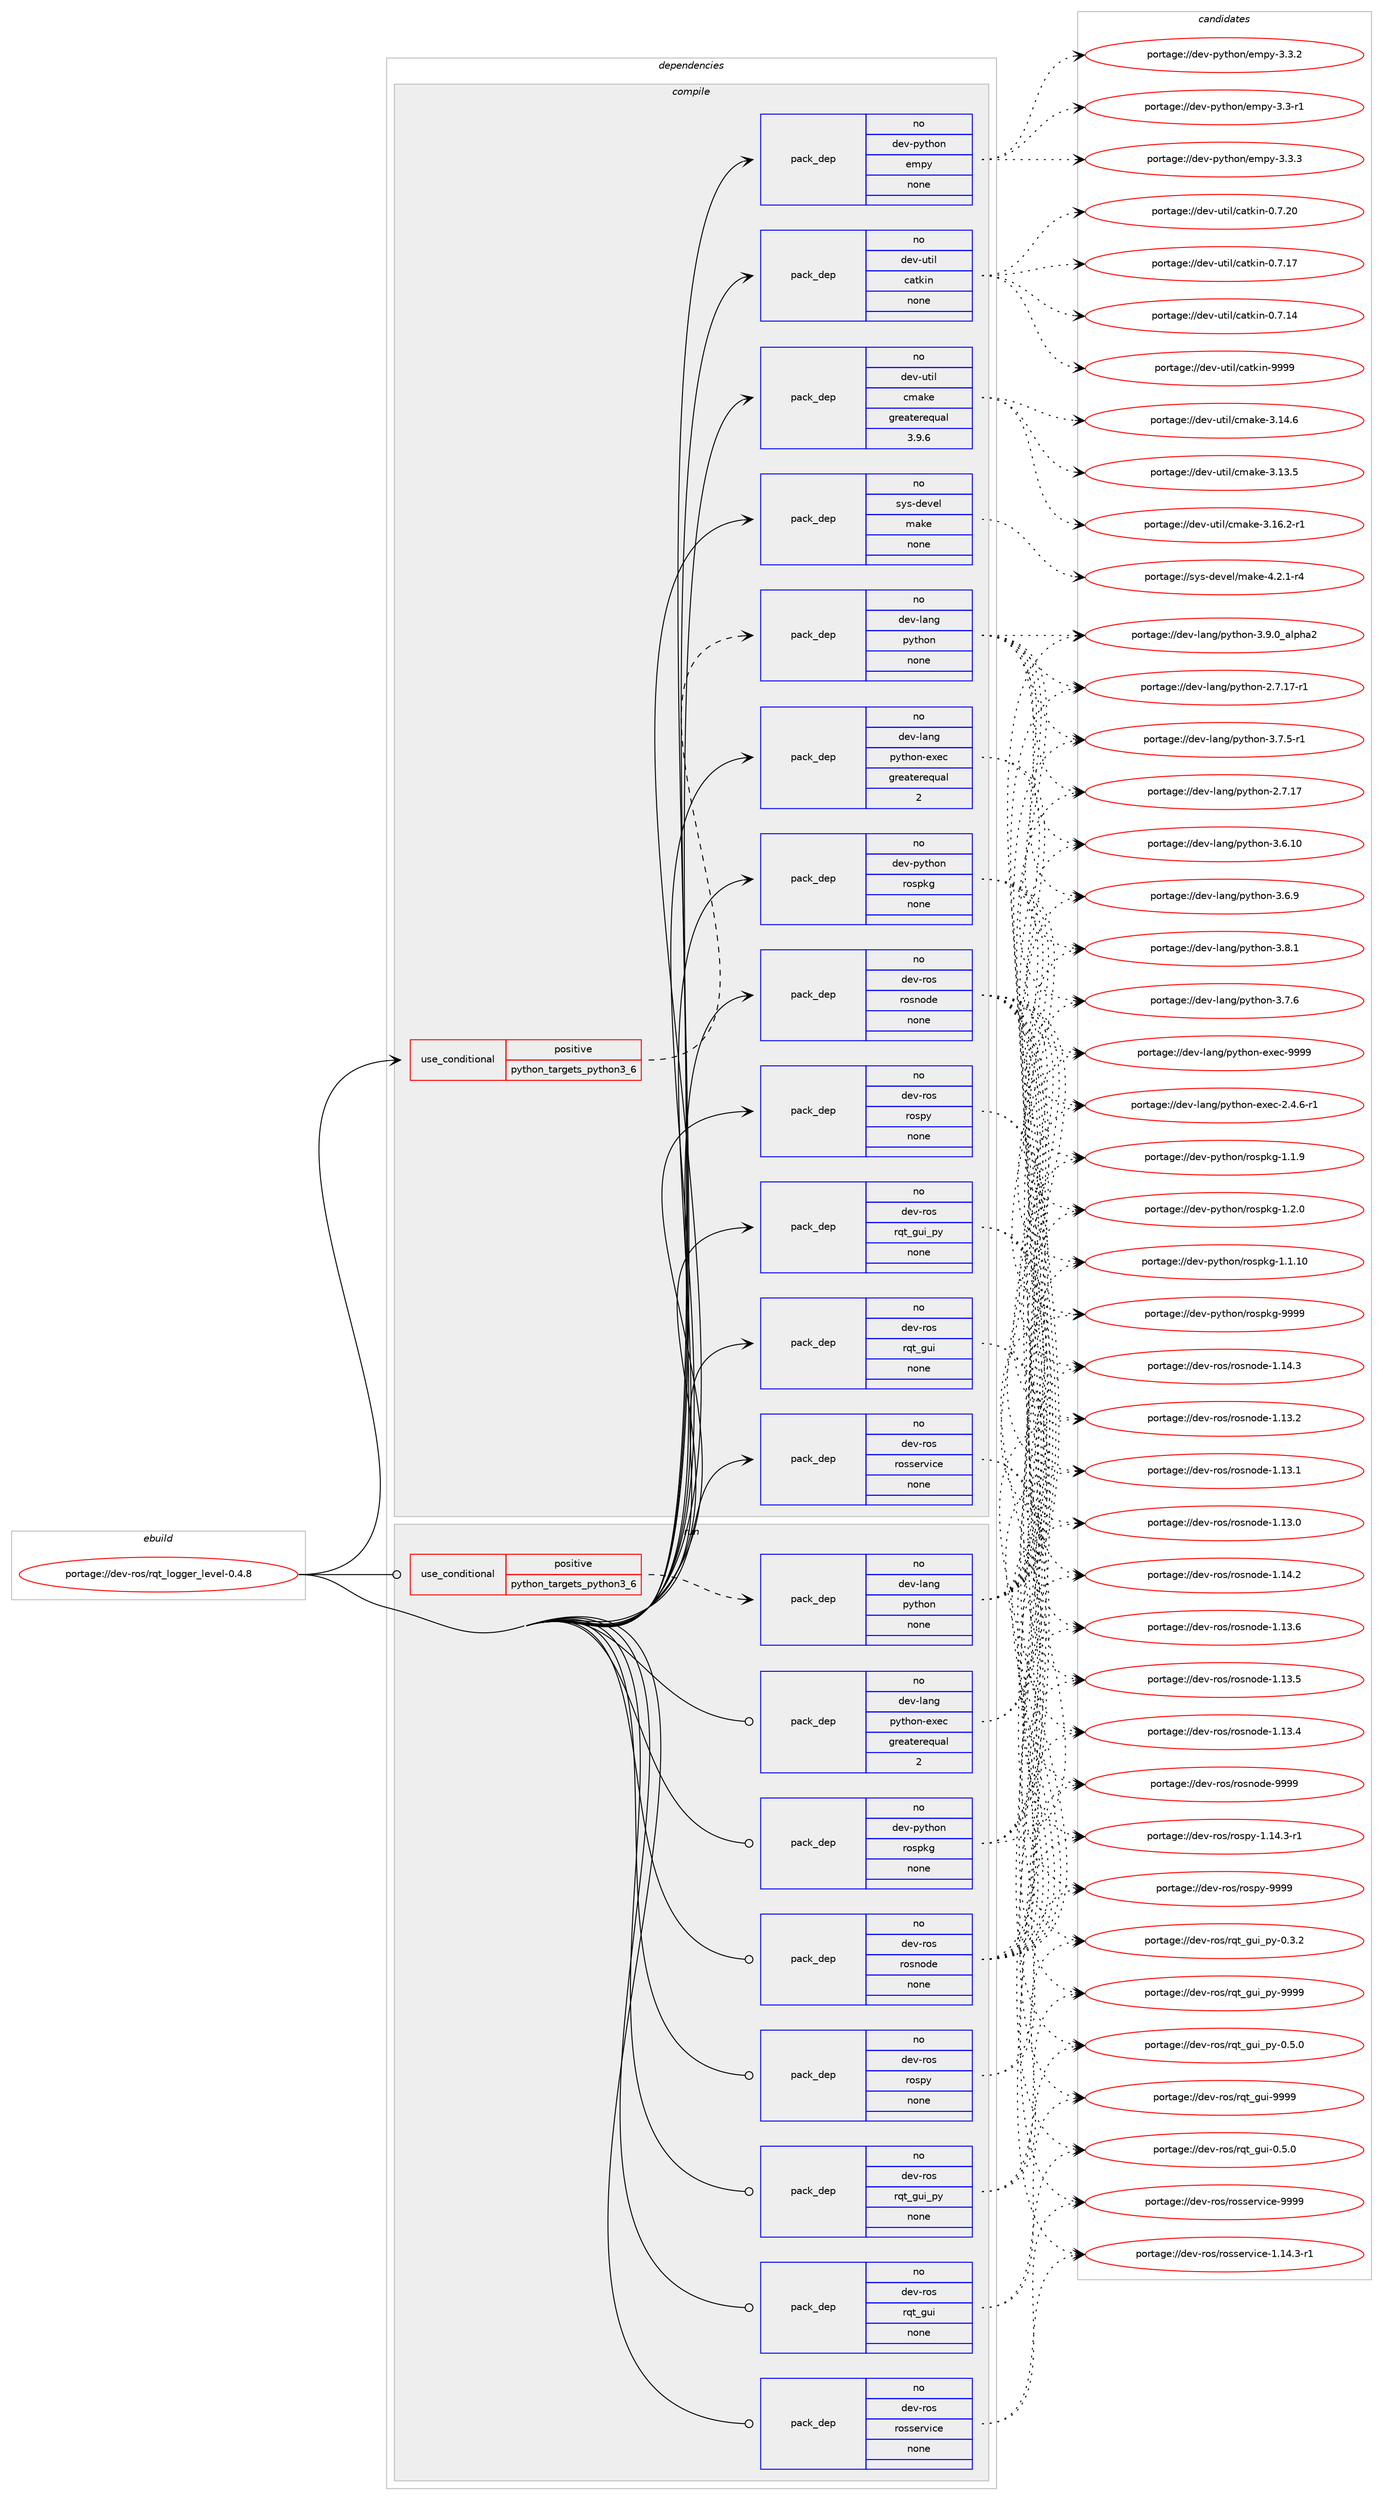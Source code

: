 digraph prolog {

# *************
# Graph options
# *************

newrank=true;
concentrate=true;
compound=true;
graph [rankdir=LR,fontname=Helvetica,fontsize=10,ranksep=1.5];#, ranksep=2.5, nodesep=0.2];
edge  [arrowhead=vee];
node  [fontname=Helvetica,fontsize=10];

# **********
# The ebuild
# **********

subgraph cluster_leftcol {
color=gray;
rank=same;
label=<<i>ebuild</i>>;
id [label="portage://dev-ros/rqt_logger_level-0.4.8", color=red, width=4, href="../dev-ros/rqt_logger_level-0.4.8.svg"];
}

# ****************
# The dependencies
# ****************

subgraph cluster_midcol {
color=gray;
label=<<i>dependencies</i>>;
subgraph cluster_compile {
fillcolor="#eeeeee";
style=filled;
label=<<i>compile</i>>;
subgraph cond97102 {
dependency382756 [label=<<TABLE BORDER="0" CELLBORDER="1" CELLSPACING="0" CELLPADDING="4"><TR><TD ROWSPAN="3" CELLPADDING="10">use_conditional</TD></TR><TR><TD>positive</TD></TR><TR><TD>python_targets_python3_6</TD></TR></TABLE>>, shape=none, color=red];
subgraph pack280801 {
dependency382757 [label=<<TABLE BORDER="0" CELLBORDER="1" CELLSPACING="0" CELLPADDING="4" WIDTH="220"><TR><TD ROWSPAN="6" CELLPADDING="30">pack_dep</TD></TR><TR><TD WIDTH="110">no</TD></TR><TR><TD>dev-lang</TD></TR><TR><TD>python</TD></TR><TR><TD>none</TD></TR><TR><TD></TD></TR></TABLE>>, shape=none, color=blue];
}
dependency382756:e -> dependency382757:w [weight=20,style="dashed",arrowhead="vee"];
}
id:e -> dependency382756:w [weight=20,style="solid",arrowhead="vee"];
subgraph pack280802 {
dependency382758 [label=<<TABLE BORDER="0" CELLBORDER="1" CELLSPACING="0" CELLPADDING="4" WIDTH="220"><TR><TD ROWSPAN="6" CELLPADDING="30">pack_dep</TD></TR><TR><TD WIDTH="110">no</TD></TR><TR><TD>dev-lang</TD></TR><TR><TD>python-exec</TD></TR><TR><TD>greaterequal</TD></TR><TR><TD>2</TD></TR></TABLE>>, shape=none, color=blue];
}
id:e -> dependency382758:w [weight=20,style="solid",arrowhead="vee"];
subgraph pack280803 {
dependency382759 [label=<<TABLE BORDER="0" CELLBORDER="1" CELLSPACING="0" CELLPADDING="4" WIDTH="220"><TR><TD ROWSPAN="6" CELLPADDING="30">pack_dep</TD></TR><TR><TD WIDTH="110">no</TD></TR><TR><TD>dev-python</TD></TR><TR><TD>empy</TD></TR><TR><TD>none</TD></TR><TR><TD></TD></TR></TABLE>>, shape=none, color=blue];
}
id:e -> dependency382759:w [weight=20,style="solid",arrowhead="vee"];
subgraph pack280804 {
dependency382760 [label=<<TABLE BORDER="0" CELLBORDER="1" CELLSPACING="0" CELLPADDING="4" WIDTH="220"><TR><TD ROWSPAN="6" CELLPADDING="30">pack_dep</TD></TR><TR><TD WIDTH="110">no</TD></TR><TR><TD>dev-python</TD></TR><TR><TD>rospkg</TD></TR><TR><TD>none</TD></TR><TR><TD></TD></TR></TABLE>>, shape=none, color=blue];
}
id:e -> dependency382760:w [weight=20,style="solid",arrowhead="vee"];
subgraph pack280805 {
dependency382761 [label=<<TABLE BORDER="0" CELLBORDER="1" CELLSPACING="0" CELLPADDING="4" WIDTH="220"><TR><TD ROWSPAN="6" CELLPADDING="30">pack_dep</TD></TR><TR><TD WIDTH="110">no</TD></TR><TR><TD>dev-ros</TD></TR><TR><TD>rosnode</TD></TR><TR><TD>none</TD></TR><TR><TD></TD></TR></TABLE>>, shape=none, color=blue];
}
id:e -> dependency382761:w [weight=20,style="solid",arrowhead="vee"];
subgraph pack280806 {
dependency382762 [label=<<TABLE BORDER="0" CELLBORDER="1" CELLSPACING="0" CELLPADDING="4" WIDTH="220"><TR><TD ROWSPAN="6" CELLPADDING="30">pack_dep</TD></TR><TR><TD WIDTH="110">no</TD></TR><TR><TD>dev-ros</TD></TR><TR><TD>rospy</TD></TR><TR><TD>none</TD></TR><TR><TD></TD></TR></TABLE>>, shape=none, color=blue];
}
id:e -> dependency382762:w [weight=20,style="solid",arrowhead="vee"];
subgraph pack280807 {
dependency382763 [label=<<TABLE BORDER="0" CELLBORDER="1" CELLSPACING="0" CELLPADDING="4" WIDTH="220"><TR><TD ROWSPAN="6" CELLPADDING="30">pack_dep</TD></TR><TR><TD WIDTH="110">no</TD></TR><TR><TD>dev-ros</TD></TR><TR><TD>rosservice</TD></TR><TR><TD>none</TD></TR><TR><TD></TD></TR></TABLE>>, shape=none, color=blue];
}
id:e -> dependency382763:w [weight=20,style="solid",arrowhead="vee"];
subgraph pack280808 {
dependency382764 [label=<<TABLE BORDER="0" CELLBORDER="1" CELLSPACING="0" CELLPADDING="4" WIDTH="220"><TR><TD ROWSPAN="6" CELLPADDING="30">pack_dep</TD></TR><TR><TD WIDTH="110">no</TD></TR><TR><TD>dev-ros</TD></TR><TR><TD>rqt_gui</TD></TR><TR><TD>none</TD></TR><TR><TD></TD></TR></TABLE>>, shape=none, color=blue];
}
id:e -> dependency382764:w [weight=20,style="solid",arrowhead="vee"];
subgraph pack280809 {
dependency382765 [label=<<TABLE BORDER="0" CELLBORDER="1" CELLSPACING="0" CELLPADDING="4" WIDTH="220"><TR><TD ROWSPAN="6" CELLPADDING="30">pack_dep</TD></TR><TR><TD WIDTH="110">no</TD></TR><TR><TD>dev-ros</TD></TR><TR><TD>rqt_gui_py</TD></TR><TR><TD>none</TD></TR><TR><TD></TD></TR></TABLE>>, shape=none, color=blue];
}
id:e -> dependency382765:w [weight=20,style="solid",arrowhead="vee"];
subgraph pack280810 {
dependency382766 [label=<<TABLE BORDER="0" CELLBORDER="1" CELLSPACING="0" CELLPADDING="4" WIDTH="220"><TR><TD ROWSPAN="6" CELLPADDING="30">pack_dep</TD></TR><TR><TD WIDTH="110">no</TD></TR><TR><TD>dev-util</TD></TR><TR><TD>catkin</TD></TR><TR><TD>none</TD></TR><TR><TD></TD></TR></TABLE>>, shape=none, color=blue];
}
id:e -> dependency382766:w [weight=20,style="solid",arrowhead="vee"];
subgraph pack280811 {
dependency382767 [label=<<TABLE BORDER="0" CELLBORDER="1" CELLSPACING="0" CELLPADDING="4" WIDTH="220"><TR><TD ROWSPAN="6" CELLPADDING="30">pack_dep</TD></TR><TR><TD WIDTH="110">no</TD></TR><TR><TD>dev-util</TD></TR><TR><TD>cmake</TD></TR><TR><TD>greaterequal</TD></TR><TR><TD>3.9.6</TD></TR></TABLE>>, shape=none, color=blue];
}
id:e -> dependency382767:w [weight=20,style="solid",arrowhead="vee"];
subgraph pack280812 {
dependency382768 [label=<<TABLE BORDER="0" CELLBORDER="1" CELLSPACING="0" CELLPADDING="4" WIDTH="220"><TR><TD ROWSPAN="6" CELLPADDING="30">pack_dep</TD></TR><TR><TD WIDTH="110">no</TD></TR><TR><TD>sys-devel</TD></TR><TR><TD>make</TD></TR><TR><TD>none</TD></TR><TR><TD></TD></TR></TABLE>>, shape=none, color=blue];
}
id:e -> dependency382768:w [weight=20,style="solid",arrowhead="vee"];
}
subgraph cluster_compileandrun {
fillcolor="#eeeeee";
style=filled;
label=<<i>compile and run</i>>;
}
subgraph cluster_run {
fillcolor="#eeeeee";
style=filled;
label=<<i>run</i>>;
subgraph cond97103 {
dependency382769 [label=<<TABLE BORDER="0" CELLBORDER="1" CELLSPACING="0" CELLPADDING="4"><TR><TD ROWSPAN="3" CELLPADDING="10">use_conditional</TD></TR><TR><TD>positive</TD></TR><TR><TD>python_targets_python3_6</TD></TR></TABLE>>, shape=none, color=red];
subgraph pack280813 {
dependency382770 [label=<<TABLE BORDER="0" CELLBORDER="1" CELLSPACING="0" CELLPADDING="4" WIDTH="220"><TR><TD ROWSPAN="6" CELLPADDING="30">pack_dep</TD></TR><TR><TD WIDTH="110">no</TD></TR><TR><TD>dev-lang</TD></TR><TR><TD>python</TD></TR><TR><TD>none</TD></TR><TR><TD></TD></TR></TABLE>>, shape=none, color=blue];
}
dependency382769:e -> dependency382770:w [weight=20,style="dashed",arrowhead="vee"];
}
id:e -> dependency382769:w [weight=20,style="solid",arrowhead="odot"];
subgraph pack280814 {
dependency382771 [label=<<TABLE BORDER="0" CELLBORDER="1" CELLSPACING="0" CELLPADDING="4" WIDTH="220"><TR><TD ROWSPAN="6" CELLPADDING="30">pack_dep</TD></TR><TR><TD WIDTH="110">no</TD></TR><TR><TD>dev-lang</TD></TR><TR><TD>python-exec</TD></TR><TR><TD>greaterequal</TD></TR><TR><TD>2</TD></TR></TABLE>>, shape=none, color=blue];
}
id:e -> dependency382771:w [weight=20,style="solid",arrowhead="odot"];
subgraph pack280815 {
dependency382772 [label=<<TABLE BORDER="0" CELLBORDER="1" CELLSPACING="0" CELLPADDING="4" WIDTH="220"><TR><TD ROWSPAN="6" CELLPADDING="30">pack_dep</TD></TR><TR><TD WIDTH="110">no</TD></TR><TR><TD>dev-python</TD></TR><TR><TD>rospkg</TD></TR><TR><TD>none</TD></TR><TR><TD></TD></TR></TABLE>>, shape=none, color=blue];
}
id:e -> dependency382772:w [weight=20,style="solid",arrowhead="odot"];
subgraph pack280816 {
dependency382773 [label=<<TABLE BORDER="0" CELLBORDER="1" CELLSPACING="0" CELLPADDING="4" WIDTH="220"><TR><TD ROWSPAN="6" CELLPADDING="30">pack_dep</TD></TR><TR><TD WIDTH="110">no</TD></TR><TR><TD>dev-ros</TD></TR><TR><TD>rosnode</TD></TR><TR><TD>none</TD></TR><TR><TD></TD></TR></TABLE>>, shape=none, color=blue];
}
id:e -> dependency382773:w [weight=20,style="solid",arrowhead="odot"];
subgraph pack280817 {
dependency382774 [label=<<TABLE BORDER="0" CELLBORDER="1" CELLSPACING="0" CELLPADDING="4" WIDTH="220"><TR><TD ROWSPAN="6" CELLPADDING="30">pack_dep</TD></TR><TR><TD WIDTH="110">no</TD></TR><TR><TD>dev-ros</TD></TR><TR><TD>rospy</TD></TR><TR><TD>none</TD></TR><TR><TD></TD></TR></TABLE>>, shape=none, color=blue];
}
id:e -> dependency382774:w [weight=20,style="solid",arrowhead="odot"];
subgraph pack280818 {
dependency382775 [label=<<TABLE BORDER="0" CELLBORDER="1" CELLSPACING="0" CELLPADDING="4" WIDTH="220"><TR><TD ROWSPAN="6" CELLPADDING="30">pack_dep</TD></TR><TR><TD WIDTH="110">no</TD></TR><TR><TD>dev-ros</TD></TR><TR><TD>rosservice</TD></TR><TR><TD>none</TD></TR><TR><TD></TD></TR></TABLE>>, shape=none, color=blue];
}
id:e -> dependency382775:w [weight=20,style="solid",arrowhead="odot"];
subgraph pack280819 {
dependency382776 [label=<<TABLE BORDER="0" CELLBORDER="1" CELLSPACING="0" CELLPADDING="4" WIDTH="220"><TR><TD ROWSPAN="6" CELLPADDING="30">pack_dep</TD></TR><TR><TD WIDTH="110">no</TD></TR><TR><TD>dev-ros</TD></TR><TR><TD>rqt_gui</TD></TR><TR><TD>none</TD></TR><TR><TD></TD></TR></TABLE>>, shape=none, color=blue];
}
id:e -> dependency382776:w [weight=20,style="solid",arrowhead="odot"];
subgraph pack280820 {
dependency382777 [label=<<TABLE BORDER="0" CELLBORDER="1" CELLSPACING="0" CELLPADDING="4" WIDTH="220"><TR><TD ROWSPAN="6" CELLPADDING="30">pack_dep</TD></TR><TR><TD WIDTH="110">no</TD></TR><TR><TD>dev-ros</TD></TR><TR><TD>rqt_gui_py</TD></TR><TR><TD>none</TD></TR><TR><TD></TD></TR></TABLE>>, shape=none, color=blue];
}
id:e -> dependency382777:w [weight=20,style="solid",arrowhead="odot"];
}
}

# **************
# The candidates
# **************

subgraph cluster_choices {
rank=same;
color=gray;
label=<<i>candidates</i>>;

subgraph choice280801 {
color=black;
nodesep=1;
choice10010111845108971101034711212111610411111045514657464895971081121049750 [label="portage://dev-lang/python-3.9.0_alpha2", color=red, width=4,href="../dev-lang/python-3.9.0_alpha2.svg"];
choice100101118451089711010347112121116104111110455146564649 [label="portage://dev-lang/python-3.8.1", color=red, width=4,href="../dev-lang/python-3.8.1.svg"];
choice100101118451089711010347112121116104111110455146554654 [label="portage://dev-lang/python-3.7.6", color=red, width=4,href="../dev-lang/python-3.7.6.svg"];
choice1001011184510897110103471121211161041111104551465546534511449 [label="portage://dev-lang/python-3.7.5-r1", color=red, width=4,href="../dev-lang/python-3.7.5-r1.svg"];
choice100101118451089711010347112121116104111110455146544657 [label="portage://dev-lang/python-3.6.9", color=red, width=4,href="../dev-lang/python-3.6.9.svg"];
choice10010111845108971101034711212111610411111045514654464948 [label="portage://dev-lang/python-3.6.10", color=red, width=4,href="../dev-lang/python-3.6.10.svg"];
choice100101118451089711010347112121116104111110455046554649554511449 [label="portage://dev-lang/python-2.7.17-r1", color=red, width=4,href="../dev-lang/python-2.7.17-r1.svg"];
choice10010111845108971101034711212111610411111045504655464955 [label="portage://dev-lang/python-2.7.17", color=red, width=4,href="../dev-lang/python-2.7.17.svg"];
dependency382757:e -> choice10010111845108971101034711212111610411111045514657464895971081121049750:w [style=dotted,weight="100"];
dependency382757:e -> choice100101118451089711010347112121116104111110455146564649:w [style=dotted,weight="100"];
dependency382757:e -> choice100101118451089711010347112121116104111110455146554654:w [style=dotted,weight="100"];
dependency382757:e -> choice1001011184510897110103471121211161041111104551465546534511449:w [style=dotted,weight="100"];
dependency382757:e -> choice100101118451089711010347112121116104111110455146544657:w [style=dotted,weight="100"];
dependency382757:e -> choice10010111845108971101034711212111610411111045514654464948:w [style=dotted,weight="100"];
dependency382757:e -> choice100101118451089711010347112121116104111110455046554649554511449:w [style=dotted,weight="100"];
dependency382757:e -> choice10010111845108971101034711212111610411111045504655464955:w [style=dotted,weight="100"];
}
subgraph choice280802 {
color=black;
nodesep=1;
choice10010111845108971101034711212111610411111045101120101994557575757 [label="portage://dev-lang/python-exec-9999", color=red, width=4,href="../dev-lang/python-exec-9999.svg"];
choice10010111845108971101034711212111610411111045101120101994550465246544511449 [label="portage://dev-lang/python-exec-2.4.6-r1", color=red, width=4,href="../dev-lang/python-exec-2.4.6-r1.svg"];
dependency382758:e -> choice10010111845108971101034711212111610411111045101120101994557575757:w [style=dotted,weight="100"];
dependency382758:e -> choice10010111845108971101034711212111610411111045101120101994550465246544511449:w [style=dotted,weight="100"];
}
subgraph choice280803 {
color=black;
nodesep=1;
choice1001011184511212111610411111047101109112121455146514651 [label="portage://dev-python/empy-3.3.3", color=red, width=4,href="../dev-python/empy-3.3.3.svg"];
choice1001011184511212111610411111047101109112121455146514650 [label="portage://dev-python/empy-3.3.2", color=red, width=4,href="../dev-python/empy-3.3.2.svg"];
choice1001011184511212111610411111047101109112121455146514511449 [label="portage://dev-python/empy-3.3-r1", color=red, width=4,href="../dev-python/empy-3.3-r1.svg"];
dependency382759:e -> choice1001011184511212111610411111047101109112121455146514651:w [style=dotted,weight="100"];
dependency382759:e -> choice1001011184511212111610411111047101109112121455146514650:w [style=dotted,weight="100"];
dependency382759:e -> choice1001011184511212111610411111047101109112121455146514511449:w [style=dotted,weight="100"];
}
subgraph choice280804 {
color=black;
nodesep=1;
choice10010111845112121116104111110471141111151121071034557575757 [label="portage://dev-python/rospkg-9999", color=red, width=4,href="../dev-python/rospkg-9999.svg"];
choice1001011184511212111610411111047114111115112107103454946504648 [label="portage://dev-python/rospkg-1.2.0", color=red, width=4,href="../dev-python/rospkg-1.2.0.svg"];
choice1001011184511212111610411111047114111115112107103454946494657 [label="portage://dev-python/rospkg-1.1.9", color=red, width=4,href="../dev-python/rospkg-1.1.9.svg"];
choice100101118451121211161041111104711411111511210710345494649464948 [label="portage://dev-python/rospkg-1.1.10", color=red, width=4,href="../dev-python/rospkg-1.1.10.svg"];
dependency382760:e -> choice10010111845112121116104111110471141111151121071034557575757:w [style=dotted,weight="100"];
dependency382760:e -> choice1001011184511212111610411111047114111115112107103454946504648:w [style=dotted,weight="100"];
dependency382760:e -> choice1001011184511212111610411111047114111115112107103454946494657:w [style=dotted,weight="100"];
dependency382760:e -> choice100101118451121211161041111104711411111511210710345494649464948:w [style=dotted,weight="100"];
}
subgraph choice280805 {
color=black;
nodesep=1;
choice10010111845114111115471141111151101111001014557575757 [label="portage://dev-ros/rosnode-9999", color=red, width=4,href="../dev-ros/rosnode-9999.svg"];
choice100101118451141111154711411111511011110010145494649524651 [label="portage://dev-ros/rosnode-1.14.3", color=red, width=4,href="../dev-ros/rosnode-1.14.3.svg"];
choice100101118451141111154711411111511011110010145494649524650 [label="portage://dev-ros/rosnode-1.14.2", color=red, width=4,href="../dev-ros/rosnode-1.14.2.svg"];
choice100101118451141111154711411111511011110010145494649514654 [label="portage://dev-ros/rosnode-1.13.6", color=red, width=4,href="../dev-ros/rosnode-1.13.6.svg"];
choice100101118451141111154711411111511011110010145494649514653 [label="portage://dev-ros/rosnode-1.13.5", color=red, width=4,href="../dev-ros/rosnode-1.13.5.svg"];
choice100101118451141111154711411111511011110010145494649514652 [label="portage://dev-ros/rosnode-1.13.4", color=red, width=4,href="../dev-ros/rosnode-1.13.4.svg"];
choice100101118451141111154711411111511011110010145494649514650 [label="portage://dev-ros/rosnode-1.13.2", color=red, width=4,href="../dev-ros/rosnode-1.13.2.svg"];
choice100101118451141111154711411111511011110010145494649514649 [label="portage://dev-ros/rosnode-1.13.1", color=red, width=4,href="../dev-ros/rosnode-1.13.1.svg"];
choice100101118451141111154711411111511011110010145494649514648 [label="portage://dev-ros/rosnode-1.13.0", color=red, width=4,href="../dev-ros/rosnode-1.13.0.svg"];
dependency382761:e -> choice10010111845114111115471141111151101111001014557575757:w [style=dotted,weight="100"];
dependency382761:e -> choice100101118451141111154711411111511011110010145494649524651:w [style=dotted,weight="100"];
dependency382761:e -> choice100101118451141111154711411111511011110010145494649524650:w [style=dotted,weight="100"];
dependency382761:e -> choice100101118451141111154711411111511011110010145494649514654:w [style=dotted,weight="100"];
dependency382761:e -> choice100101118451141111154711411111511011110010145494649514653:w [style=dotted,weight="100"];
dependency382761:e -> choice100101118451141111154711411111511011110010145494649514652:w [style=dotted,weight="100"];
dependency382761:e -> choice100101118451141111154711411111511011110010145494649514650:w [style=dotted,weight="100"];
dependency382761:e -> choice100101118451141111154711411111511011110010145494649514649:w [style=dotted,weight="100"];
dependency382761:e -> choice100101118451141111154711411111511011110010145494649514648:w [style=dotted,weight="100"];
}
subgraph choice280806 {
color=black;
nodesep=1;
choice10010111845114111115471141111151121214557575757 [label="portage://dev-ros/rospy-9999", color=red, width=4,href="../dev-ros/rospy-9999.svg"];
choice1001011184511411111547114111115112121454946495246514511449 [label="portage://dev-ros/rospy-1.14.3-r1", color=red, width=4,href="../dev-ros/rospy-1.14.3-r1.svg"];
dependency382762:e -> choice10010111845114111115471141111151121214557575757:w [style=dotted,weight="100"];
dependency382762:e -> choice1001011184511411111547114111115112121454946495246514511449:w [style=dotted,weight="100"];
}
subgraph choice280807 {
color=black;
nodesep=1;
choice1001011184511411111547114111115115101114118105991014557575757 [label="portage://dev-ros/rosservice-9999", color=red, width=4,href="../dev-ros/rosservice-9999.svg"];
choice100101118451141111154711411111511510111411810599101454946495246514511449 [label="portage://dev-ros/rosservice-1.14.3-r1", color=red, width=4,href="../dev-ros/rosservice-1.14.3-r1.svg"];
dependency382763:e -> choice1001011184511411111547114111115115101114118105991014557575757:w [style=dotted,weight="100"];
dependency382763:e -> choice100101118451141111154711411111511510111411810599101454946495246514511449:w [style=dotted,weight="100"];
}
subgraph choice280808 {
color=black;
nodesep=1;
choice1001011184511411111547114113116951031171054557575757 [label="portage://dev-ros/rqt_gui-9999", color=red, width=4,href="../dev-ros/rqt_gui-9999.svg"];
choice100101118451141111154711411311695103117105454846534648 [label="portage://dev-ros/rqt_gui-0.5.0", color=red, width=4,href="../dev-ros/rqt_gui-0.5.0.svg"];
dependency382764:e -> choice1001011184511411111547114113116951031171054557575757:w [style=dotted,weight="100"];
dependency382764:e -> choice100101118451141111154711411311695103117105454846534648:w [style=dotted,weight="100"];
}
subgraph choice280809 {
color=black;
nodesep=1;
choice100101118451141111154711411311695103117105951121214557575757 [label="portage://dev-ros/rqt_gui_py-9999", color=red, width=4,href="../dev-ros/rqt_gui_py-9999.svg"];
choice10010111845114111115471141131169510311710595112121454846534648 [label="portage://dev-ros/rqt_gui_py-0.5.0", color=red, width=4,href="../dev-ros/rqt_gui_py-0.5.0.svg"];
choice10010111845114111115471141131169510311710595112121454846514650 [label="portage://dev-ros/rqt_gui_py-0.3.2", color=red, width=4,href="../dev-ros/rqt_gui_py-0.3.2.svg"];
dependency382765:e -> choice100101118451141111154711411311695103117105951121214557575757:w [style=dotted,weight="100"];
dependency382765:e -> choice10010111845114111115471141131169510311710595112121454846534648:w [style=dotted,weight="100"];
dependency382765:e -> choice10010111845114111115471141131169510311710595112121454846514650:w [style=dotted,weight="100"];
}
subgraph choice280810 {
color=black;
nodesep=1;
choice100101118451171161051084799971161071051104557575757 [label="portage://dev-util/catkin-9999", color=red, width=4,href="../dev-util/catkin-9999.svg"];
choice1001011184511711610510847999711610710511045484655465048 [label="portage://dev-util/catkin-0.7.20", color=red, width=4,href="../dev-util/catkin-0.7.20.svg"];
choice1001011184511711610510847999711610710511045484655464955 [label="portage://dev-util/catkin-0.7.17", color=red, width=4,href="../dev-util/catkin-0.7.17.svg"];
choice1001011184511711610510847999711610710511045484655464952 [label="portage://dev-util/catkin-0.7.14", color=red, width=4,href="../dev-util/catkin-0.7.14.svg"];
dependency382766:e -> choice100101118451171161051084799971161071051104557575757:w [style=dotted,weight="100"];
dependency382766:e -> choice1001011184511711610510847999711610710511045484655465048:w [style=dotted,weight="100"];
dependency382766:e -> choice1001011184511711610510847999711610710511045484655464955:w [style=dotted,weight="100"];
dependency382766:e -> choice1001011184511711610510847999711610710511045484655464952:w [style=dotted,weight="100"];
}
subgraph choice280811 {
color=black;
nodesep=1;
choice10010111845117116105108479910997107101455146495446504511449 [label="portage://dev-util/cmake-3.16.2-r1", color=red, width=4,href="../dev-util/cmake-3.16.2-r1.svg"];
choice1001011184511711610510847991099710710145514649524654 [label="portage://dev-util/cmake-3.14.6", color=red, width=4,href="../dev-util/cmake-3.14.6.svg"];
choice1001011184511711610510847991099710710145514649514653 [label="portage://dev-util/cmake-3.13.5", color=red, width=4,href="../dev-util/cmake-3.13.5.svg"];
dependency382767:e -> choice10010111845117116105108479910997107101455146495446504511449:w [style=dotted,weight="100"];
dependency382767:e -> choice1001011184511711610510847991099710710145514649524654:w [style=dotted,weight="100"];
dependency382767:e -> choice1001011184511711610510847991099710710145514649514653:w [style=dotted,weight="100"];
}
subgraph choice280812 {
color=black;
nodesep=1;
choice1151211154510010111810110847109971071014552465046494511452 [label="portage://sys-devel/make-4.2.1-r4", color=red, width=4,href="../sys-devel/make-4.2.1-r4.svg"];
dependency382768:e -> choice1151211154510010111810110847109971071014552465046494511452:w [style=dotted,weight="100"];
}
subgraph choice280813 {
color=black;
nodesep=1;
choice10010111845108971101034711212111610411111045514657464895971081121049750 [label="portage://dev-lang/python-3.9.0_alpha2", color=red, width=4,href="../dev-lang/python-3.9.0_alpha2.svg"];
choice100101118451089711010347112121116104111110455146564649 [label="portage://dev-lang/python-3.8.1", color=red, width=4,href="../dev-lang/python-3.8.1.svg"];
choice100101118451089711010347112121116104111110455146554654 [label="portage://dev-lang/python-3.7.6", color=red, width=4,href="../dev-lang/python-3.7.6.svg"];
choice1001011184510897110103471121211161041111104551465546534511449 [label="portage://dev-lang/python-3.7.5-r1", color=red, width=4,href="../dev-lang/python-3.7.5-r1.svg"];
choice100101118451089711010347112121116104111110455146544657 [label="portage://dev-lang/python-3.6.9", color=red, width=4,href="../dev-lang/python-3.6.9.svg"];
choice10010111845108971101034711212111610411111045514654464948 [label="portage://dev-lang/python-3.6.10", color=red, width=4,href="../dev-lang/python-3.6.10.svg"];
choice100101118451089711010347112121116104111110455046554649554511449 [label="portage://dev-lang/python-2.7.17-r1", color=red, width=4,href="../dev-lang/python-2.7.17-r1.svg"];
choice10010111845108971101034711212111610411111045504655464955 [label="portage://dev-lang/python-2.7.17", color=red, width=4,href="../dev-lang/python-2.7.17.svg"];
dependency382770:e -> choice10010111845108971101034711212111610411111045514657464895971081121049750:w [style=dotted,weight="100"];
dependency382770:e -> choice100101118451089711010347112121116104111110455146564649:w [style=dotted,weight="100"];
dependency382770:e -> choice100101118451089711010347112121116104111110455146554654:w [style=dotted,weight="100"];
dependency382770:e -> choice1001011184510897110103471121211161041111104551465546534511449:w [style=dotted,weight="100"];
dependency382770:e -> choice100101118451089711010347112121116104111110455146544657:w [style=dotted,weight="100"];
dependency382770:e -> choice10010111845108971101034711212111610411111045514654464948:w [style=dotted,weight="100"];
dependency382770:e -> choice100101118451089711010347112121116104111110455046554649554511449:w [style=dotted,weight="100"];
dependency382770:e -> choice10010111845108971101034711212111610411111045504655464955:w [style=dotted,weight="100"];
}
subgraph choice280814 {
color=black;
nodesep=1;
choice10010111845108971101034711212111610411111045101120101994557575757 [label="portage://dev-lang/python-exec-9999", color=red, width=4,href="../dev-lang/python-exec-9999.svg"];
choice10010111845108971101034711212111610411111045101120101994550465246544511449 [label="portage://dev-lang/python-exec-2.4.6-r1", color=red, width=4,href="../dev-lang/python-exec-2.4.6-r1.svg"];
dependency382771:e -> choice10010111845108971101034711212111610411111045101120101994557575757:w [style=dotted,weight="100"];
dependency382771:e -> choice10010111845108971101034711212111610411111045101120101994550465246544511449:w [style=dotted,weight="100"];
}
subgraph choice280815 {
color=black;
nodesep=1;
choice10010111845112121116104111110471141111151121071034557575757 [label="portage://dev-python/rospkg-9999", color=red, width=4,href="../dev-python/rospkg-9999.svg"];
choice1001011184511212111610411111047114111115112107103454946504648 [label="portage://dev-python/rospkg-1.2.0", color=red, width=4,href="../dev-python/rospkg-1.2.0.svg"];
choice1001011184511212111610411111047114111115112107103454946494657 [label="portage://dev-python/rospkg-1.1.9", color=red, width=4,href="../dev-python/rospkg-1.1.9.svg"];
choice100101118451121211161041111104711411111511210710345494649464948 [label="portage://dev-python/rospkg-1.1.10", color=red, width=4,href="../dev-python/rospkg-1.1.10.svg"];
dependency382772:e -> choice10010111845112121116104111110471141111151121071034557575757:w [style=dotted,weight="100"];
dependency382772:e -> choice1001011184511212111610411111047114111115112107103454946504648:w [style=dotted,weight="100"];
dependency382772:e -> choice1001011184511212111610411111047114111115112107103454946494657:w [style=dotted,weight="100"];
dependency382772:e -> choice100101118451121211161041111104711411111511210710345494649464948:w [style=dotted,weight="100"];
}
subgraph choice280816 {
color=black;
nodesep=1;
choice10010111845114111115471141111151101111001014557575757 [label="portage://dev-ros/rosnode-9999", color=red, width=4,href="../dev-ros/rosnode-9999.svg"];
choice100101118451141111154711411111511011110010145494649524651 [label="portage://dev-ros/rosnode-1.14.3", color=red, width=4,href="../dev-ros/rosnode-1.14.3.svg"];
choice100101118451141111154711411111511011110010145494649524650 [label="portage://dev-ros/rosnode-1.14.2", color=red, width=4,href="../dev-ros/rosnode-1.14.2.svg"];
choice100101118451141111154711411111511011110010145494649514654 [label="portage://dev-ros/rosnode-1.13.6", color=red, width=4,href="../dev-ros/rosnode-1.13.6.svg"];
choice100101118451141111154711411111511011110010145494649514653 [label="portage://dev-ros/rosnode-1.13.5", color=red, width=4,href="../dev-ros/rosnode-1.13.5.svg"];
choice100101118451141111154711411111511011110010145494649514652 [label="portage://dev-ros/rosnode-1.13.4", color=red, width=4,href="../dev-ros/rosnode-1.13.4.svg"];
choice100101118451141111154711411111511011110010145494649514650 [label="portage://dev-ros/rosnode-1.13.2", color=red, width=4,href="../dev-ros/rosnode-1.13.2.svg"];
choice100101118451141111154711411111511011110010145494649514649 [label="portage://dev-ros/rosnode-1.13.1", color=red, width=4,href="../dev-ros/rosnode-1.13.1.svg"];
choice100101118451141111154711411111511011110010145494649514648 [label="portage://dev-ros/rosnode-1.13.0", color=red, width=4,href="../dev-ros/rosnode-1.13.0.svg"];
dependency382773:e -> choice10010111845114111115471141111151101111001014557575757:w [style=dotted,weight="100"];
dependency382773:e -> choice100101118451141111154711411111511011110010145494649524651:w [style=dotted,weight="100"];
dependency382773:e -> choice100101118451141111154711411111511011110010145494649524650:w [style=dotted,weight="100"];
dependency382773:e -> choice100101118451141111154711411111511011110010145494649514654:w [style=dotted,weight="100"];
dependency382773:e -> choice100101118451141111154711411111511011110010145494649514653:w [style=dotted,weight="100"];
dependency382773:e -> choice100101118451141111154711411111511011110010145494649514652:w [style=dotted,weight="100"];
dependency382773:e -> choice100101118451141111154711411111511011110010145494649514650:w [style=dotted,weight="100"];
dependency382773:e -> choice100101118451141111154711411111511011110010145494649514649:w [style=dotted,weight="100"];
dependency382773:e -> choice100101118451141111154711411111511011110010145494649514648:w [style=dotted,weight="100"];
}
subgraph choice280817 {
color=black;
nodesep=1;
choice10010111845114111115471141111151121214557575757 [label="portage://dev-ros/rospy-9999", color=red, width=4,href="../dev-ros/rospy-9999.svg"];
choice1001011184511411111547114111115112121454946495246514511449 [label="portage://dev-ros/rospy-1.14.3-r1", color=red, width=4,href="../dev-ros/rospy-1.14.3-r1.svg"];
dependency382774:e -> choice10010111845114111115471141111151121214557575757:w [style=dotted,weight="100"];
dependency382774:e -> choice1001011184511411111547114111115112121454946495246514511449:w [style=dotted,weight="100"];
}
subgraph choice280818 {
color=black;
nodesep=1;
choice1001011184511411111547114111115115101114118105991014557575757 [label="portage://dev-ros/rosservice-9999", color=red, width=4,href="../dev-ros/rosservice-9999.svg"];
choice100101118451141111154711411111511510111411810599101454946495246514511449 [label="portage://dev-ros/rosservice-1.14.3-r1", color=red, width=4,href="../dev-ros/rosservice-1.14.3-r1.svg"];
dependency382775:e -> choice1001011184511411111547114111115115101114118105991014557575757:w [style=dotted,weight="100"];
dependency382775:e -> choice100101118451141111154711411111511510111411810599101454946495246514511449:w [style=dotted,weight="100"];
}
subgraph choice280819 {
color=black;
nodesep=1;
choice1001011184511411111547114113116951031171054557575757 [label="portage://dev-ros/rqt_gui-9999", color=red, width=4,href="../dev-ros/rqt_gui-9999.svg"];
choice100101118451141111154711411311695103117105454846534648 [label="portage://dev-ros/rqt_gui-0.5.0", color=red, width=4,href="../dev-ros/rqt_gui-0.5.0.svg"];
dependency382776:e -> choice1001011184511411111547114113116951031171054557575757:w [style=dotted,weight="100"];
dependency382776:e -> choice100101118451141111154711411311695103117105454846534648:w [style=dotted,weight="100"];
}
subgraph choice280820 {
color=black;
nodesep=1;
choice100101118451141111154711411311695103117105951121214557575757 [label="portage://dev-ros/rqt_gui_py-9999", color=red, width=4,href="../dev-ros/rqt_gui_py-9999.svg"];
choice10010111845114111115471141131169510311710595112121454846534648 [label="portage://dev-ros/rqt_gui_py-0.5.0", color=red, width=4,href="../dev-ros/rqt_gui_py-0.5.0.svg"];
choice10010111845114111115471141131169510311710595112121454846514650 [label="portage://dev-ros/rqt_gui_py-0.3.2", color=red, width=4,href="../dev-ros/rqt_gui_py-0.3.2.svg"];
dependency382777:e -> choice100101118451141111154711411311695103117105951121214557575757:w [style=dotted,weight="100"];
dependency382777:e -> choice10010111845114111115471141131169510311710595112121454846534648:w [style=dotted,weight="100"];
dependency382777:e -> choice10010111845114111115471141131169510311710595112121454846514650:w [style=dotted,weight="100"];
}
}

}
